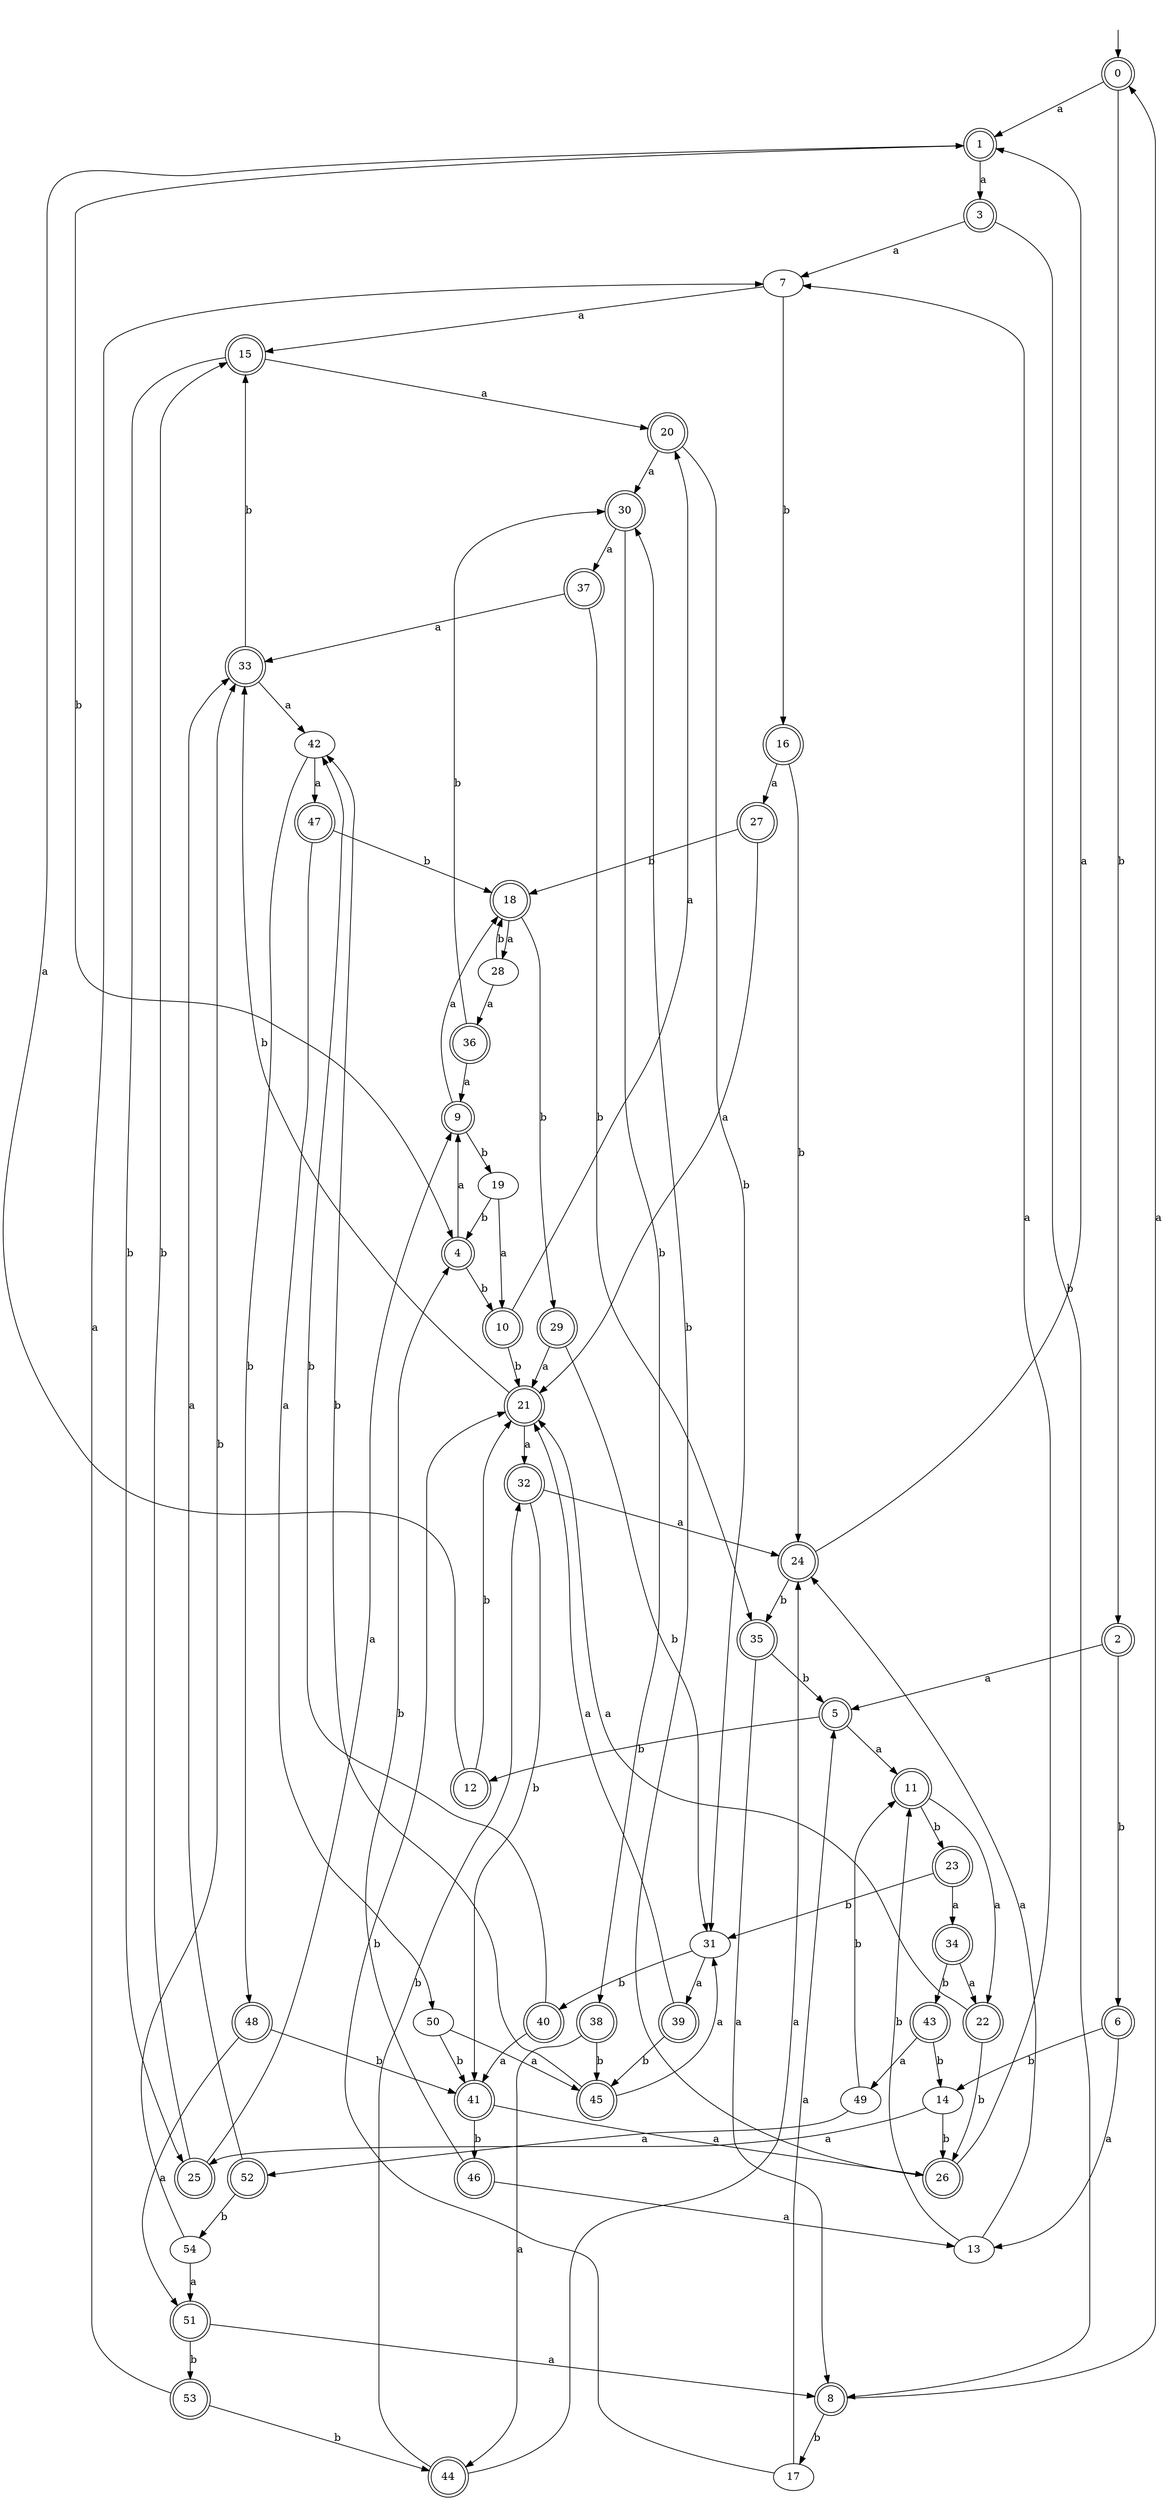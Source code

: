 digraph RandomDFA {
  __start0 [label="", shape=none];
  __start0 -> 0 [label=""];
  0 [shape=circle] [shape=doublecircle]
  0 -> 1 [label="a"]
  0 -> 2 [label="b"]
  1 [shape=doublecircle]
  1 -> 3 [label="a"]
  1 -> 4 [label="b"]
  2 [shape=doublecircle]
  2 -> 5 [label="a"]
  2 -> 6 [label="b"]
  3 [shape=doublecircle]
  3 -> 7 [label="a"]
  3 -> 8 [label="b"]
  4 [shape=doublecircle]
  4 -> 9 [label="a"]
  4 -> 10 [label="b"]
  5 [shape=doublecircle]
  5 -> 11 [label="a"]
  5 -> 12 [label="b"]
  6 [shape=doublecircle]
  6 -> 13 [label="a"]
  6 -> 14 [label="b"]
  7
  7 -> 15 [label="a"]
  7 -> 16 [label="b"]
  8 [shape=doublecircle]
  8 -> 0 [label="a"]
  8 -> 17 [label="b"]
  9 [shape=doublecircle]
  9 -> 18 [label="a"]
  9 -> 19 [label="b"]
  10 [shape=doublecircle]
  10 -> 20 [label="a"]
  10 -> 21 [label="b"]
  11 [shape=doublecircle]
  11 -> 22 [label="a"]
  11 -> 23 [label="b"]
  12 [shape=doublecircle]
  12 -> 1 [label="a"]
  12 -> 21 [label="b"]
  13
  13 -> 24 [label="a"]
  13 -> 11 [label="b"]
  14
  14 -> 25 [label="a"]
  14 -> 26 [label="b"]
  15 [shape=doublecircle]
  15 -> 20 [label="a"]
  15 -> 25 [label="b"]
  16 [shape=doublecircle]
  16 -> 27 [label="a"]
  16 -> 24 [label="b"]
  17
  17 -> 5 [label="a"]
  17 -> 21 [label="b"]
  18 [shape=doublecircle]
  18 -> 28 [label="a"]
  18 -> 29 [label="b"]
  19
  19 -> 10 [label="a"]
  19 -> 4 [label="b"]
  20 [shape=doublecircle]
  20 -> 30 [label="a"]
  20 -> 31 [label="b"]
  21 [shape=doublecircle]
  21 -> 32 [label="a"]
  21 -> 33 [label="b"]
  22 [shape=doublecircle]
  22 -> 21 [label="a"]
  22 -> 26 [label="b"]
  23 [shape=doublecircle]
  23 -> 34 [label="a"]
  23 -> 31 [label="b"]
  24 [shape=doublecircle]
  24 -> 1 [label="a"]
  24 -> 35 [label="b"]
  25 [shape=doublecircle]
  25 -> 9 [label="a"]
  25 -> 15 [label="b"]
  26 [shape=doublecircle]
  26 -> 7 [label="a"]
  26 -> 30 [label="b"]
  27 [shape=doublecircle]
  27 -> 21 [label="a"]
  27 -> 18 [label="b"]
  28
  28 -> 36 [label="a"]
  28 -> 18 [label="b"]
  29 [shape=doublecircle]
  29 -> 21 [label="a"]
  29 -> 31 [label="b"]
  30 [shape=doublecircle]
  30 -> 37 [label="a"]
  30 -> 38 [label="b"]
  31
  31 -> 39 [label="a"]
  31 -> 40 [label="b"]
  32 [shape=doublecircle]
  32 -> 24 [label="a"]
  32 -> 41 [label="b"]
  33 [shape=doublecircle]
  33 -> 42 [label="a"]
  33 -> 15 [label="b"]
  34 [shape=doublecircle]
  34 -> 22 [label="a"]
  34 -> 43 [label="b"]
  35 [shape=doublecircle]
  35 -> 8 [label="a"]
  35 -> 5 [label="b"]
  36 [shape=doublecircle]
  36 -> 9 [label="a"]
  36 -> 30 [label="b"]
  37 [shape=doublecircle]
  37 -> 33 [label="a"]
  37 -> 35 [label="b"]
  38 [shape=doublecircle]
  38 -> 44 [label="a"]
  38 -> 45 [label="b"]
  39 [shape=doublecircle]
  39 -> 21 [label="a"]
  39 -> 45 [label="b"]
  40 [shape=doublecircle]
  40 -> 41 [label="a"]
  40 -> 42 [label="b"]
  41 [shape=doublecircle]
  41 -> 26 [label="a"]
  41 -> 46 [label="b"]
  42
  42 -> 47 [label="a"]
  42 -> 48 [label="b"]
  43 [shape=doublecircle]
  43 -> 49 [label="a"]
  43 -> 14 [label="b"]
  44 [shape=doublecircle]
  44 -> 24 [label="a"]
  44 -> 32 [label="b"]
  45 [shape=doublecircle]
  45 -> 31 [label="a"]
  45 -> 42 [label="b"]
  46 [shape=doublecircle]
  46 -> 13 [label="a"]
  46 -> 4 [label="b"]
  47 [shape=doublecircle]
  47 -> 50 [label="a"]
  47 -> 18 [label="b"]
  48 [shape=doublecircle]
  48 -> 51 [label="a"]
  48 -> 41 [label="b"]
  49
  49 -> 52 [label="a"]
  49 -> 11 [label="b"]
  50
  50 -> 45 [label="a"]
  50 -> 41 [label="b"]
  51 [shape=doublecircle]
  51 -> 8 [label="a"]
  51 -> 53 [label="b"]
  52 [shape=doublecircle]
  52 -> 33 [label="a"]
  52 -> 54 [label="b"]
  53 [shape=doublecircle]
  53 -> 7 [label="a"]
  53 -> 44 [label="b"]
  54
  54 -> 51 [label="a"]
  54 -> 33 [label="b"]
}
